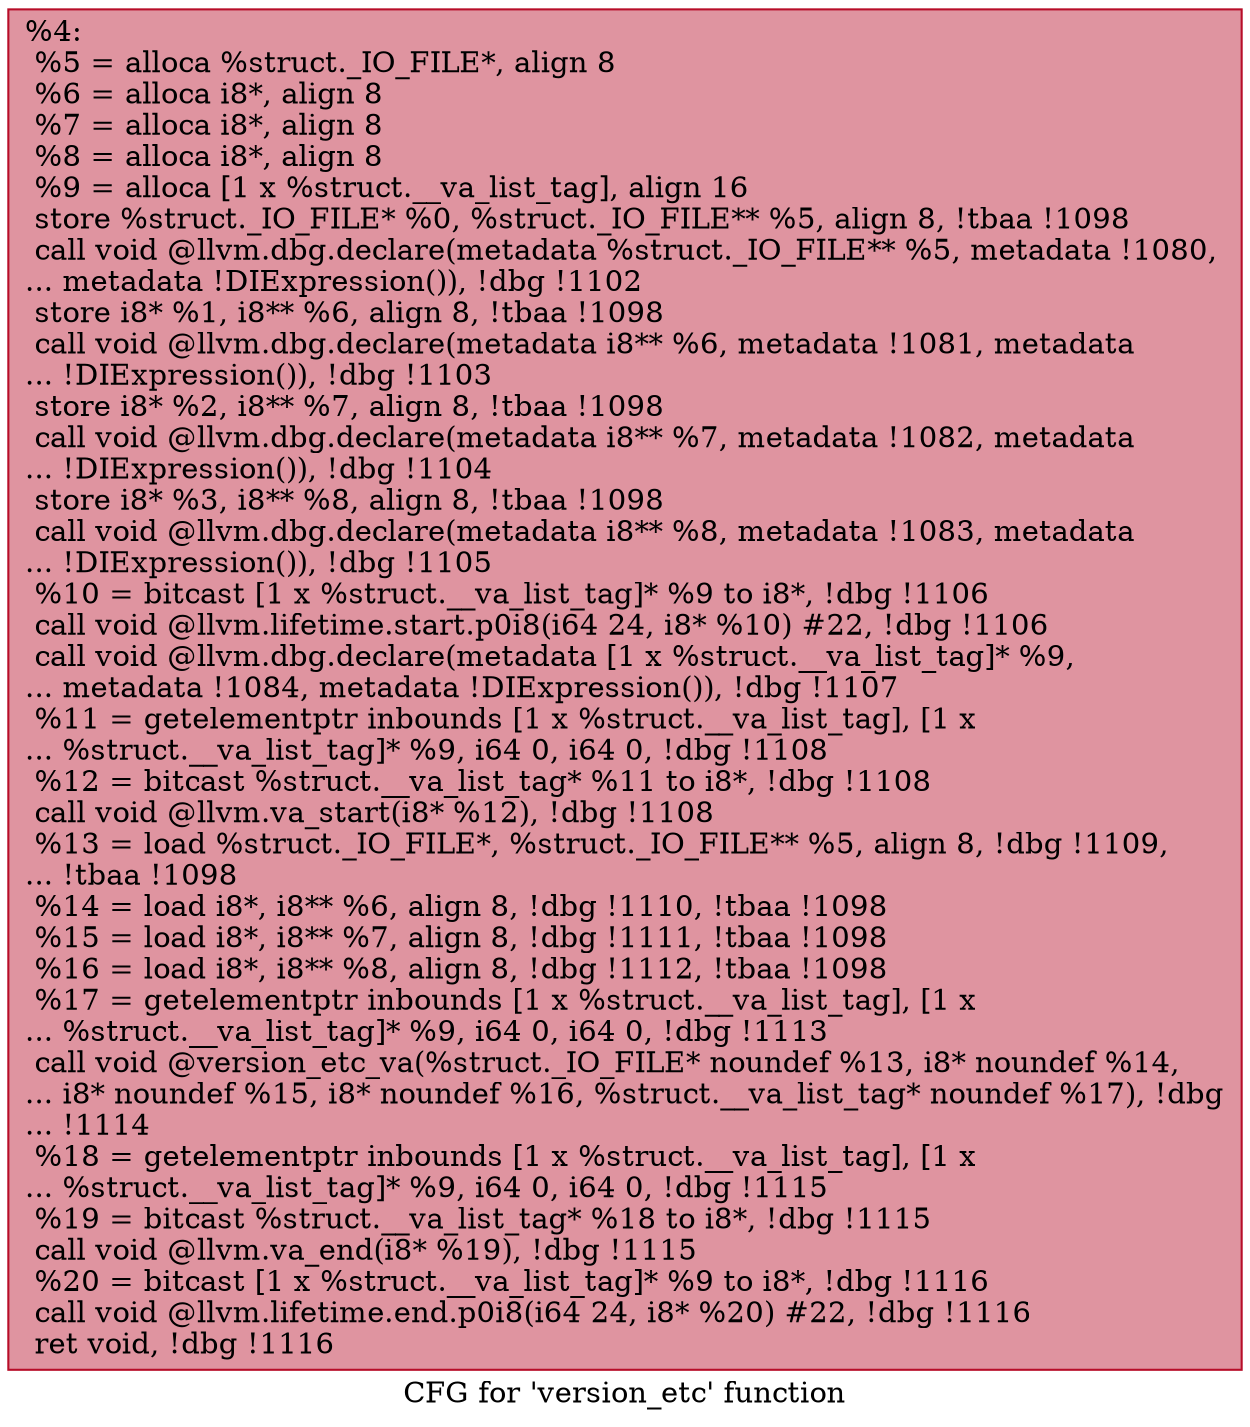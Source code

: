 digraph "CFG for 'version_etc' function" {
	label="CFG for 'version_etc' function";

	Node0x1afbec0 [shape=record,color="#b70d28ff", style=filled, fillcolor="#b70d2870",label="{%4:\l  %5 = alloca %struct._IO_FILE*, align 8\l  %6 = alloca i8*, align 8\l  %7 = alloca i8*, align 8\l  %8 = alloca i8*, align 8\l  %9 = alloca [1 x %struct.__va_list_tag], align 16\l  store %struct._IO_FILE* %0, %struct._IO_FILE** %5, align 8, !tbaa !1098\l  call void @llvm.dbg.declare(metadata %struct._IO_FILE** %5, metadata !1080,\l... metadata !DIExpression()), !dbg !1102\l  store i8* %1, i8** %6, align 8, !tbaa !1098\l  call void @llvm.dbg.declare(metadata i8** %6, metadata !1081, metadata\l... !DIExpression()), !dbg !1103\l  store i8* %2, i8** %7, align 8, !tbaa !1098\l  call void @llvm.dbg.declare(metadata i8** %7, metadata !1082, metadata\l... !DIExpression()), !dbg !1104\l  store i8* %3, i8** %8, align 8, !tbaa !1098\l  call void @llvm.dbg.declare(metadata i8** %8, metadata !1083, metadata\l... !DIExpression()), !dbg !1105\l  %10 = bitcast [1 x %struct.__va_list_tag]* %9 to i8*, !dbg !1106\l  call void @llvm.lifetime.start.p0i8(i64 24, i8* %10) #22, !dbg !1106\l  call void @llvm.dbg.declare(metadata [1 x %struct.__va_list_tag]* %9,\l... metadata !1084, metadata !DIExpression()), !dbg !1107\l  %11 = getelementptr inbounds [1 x %struct.__va_list_tag], [1 x\l... %struct.__va_list_tag]* %9, i64 0, i64 0, !dbg !1108\l  %12 = bitcast %struct.__va_list_tag* %11 to i8*, !dbg !1108\l  call void @llvm.va_start(i8* %12), !dbg !1108\l  %13 = load %struct._IO_FILE*, %struct._IO_FILE** %5, align 8, !dbg !1109,\l... !tbaa !1098\l  %14 = load i8*, i8** %6, align 8, !dbg !1110, !tbaa !1098\l  %15 = load i8*, i8** %7, align 8, !dbg !1111, !tbaa !1098\l  %16 = load i8*, i8** %8, align 8, !dbg !1112, !tbaa !1098\l  %17 = getelementptr inbounds [1 x %struct.__va_list_tag], [1 x\l... %struct.__va_list_tag]* %9, i64 0, i64 0, !dbg !1113\l  call void @version_etc_va(%struct._IO_FILE* noundef %13, i8* noundef %14,\l... i8* noundef %15, i8* noundef %16, %struct.__va_list_tag* noundef %17), !dbg\l... !1114\l  %18 = getelementptr inbounds [1 x %struct.__va_list_tag], [1 x\l... %struct.__va_list_tag]* %9, i64 0, i64 0, !dbg !1115\l  %19 = bitcast %struct.__va_list_tag* %18 to i8*, !dbg !1115\l  call void @llvm.va_end(i8* %19), !dbg !1115\l  %20 = bitcast [1 x %struct.__va_list_tag]* %9 to i8*, !dbg !1116\l  call void @llvm.lifetime.end.p0i8(i64 24, i8* %20) #22, !dbg !1116\l  ret void, !dbg !1116\l}"];
}

